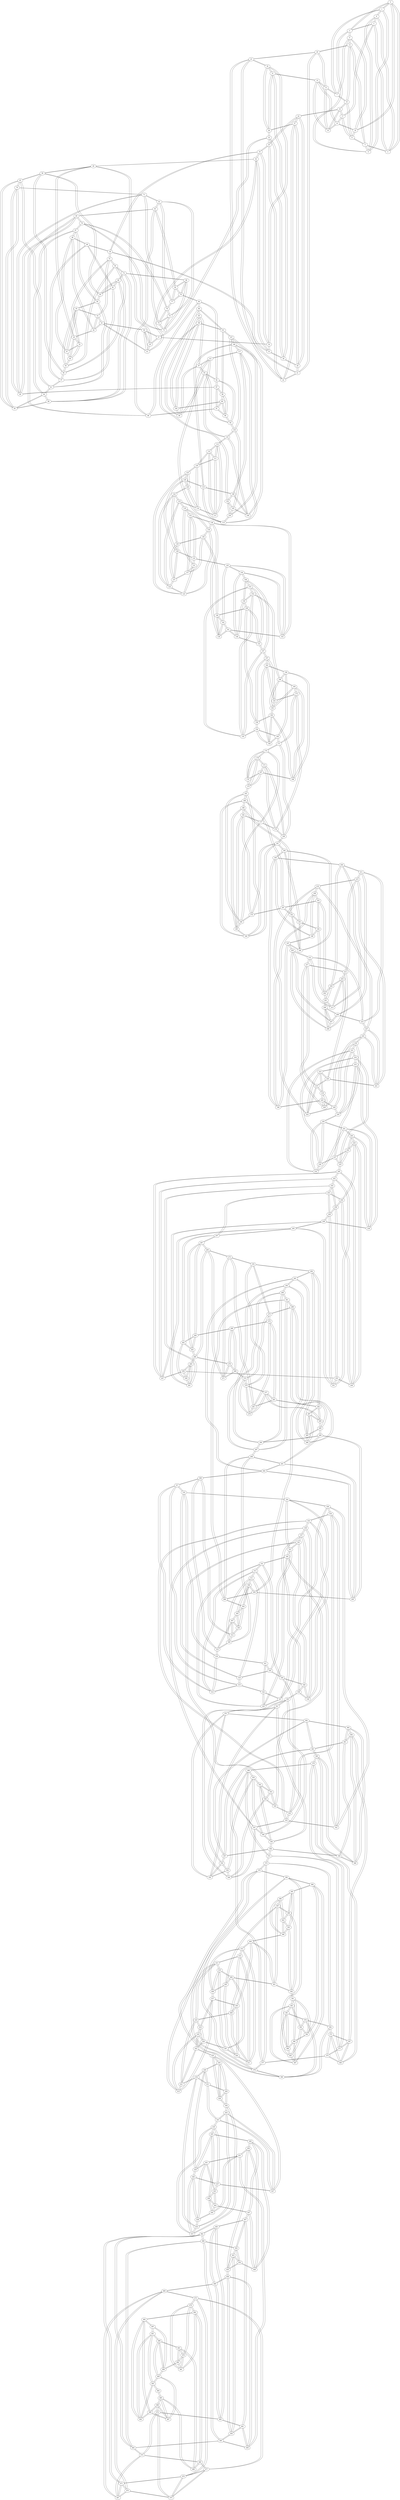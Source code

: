 graph {
0 -- 1
0 -- 2
0 -- 4
0 -- 18
1 -- 0
1 -- 6
1 -- 7
1 -- 8
2 -- 0
2 -- 3
2 -- 6
2 -- 9
3 -- 2
3 -- 4
3 -- 8
3 -- 17
4 -- 3
4 -- 0
4 -- 5
4 -- 8
5 -- 4
5 -- 6
5 -- 11
5 -- 12
6 -- 5
6 -- 2
6 -- 1
6 -- 8
7 -- 1
7 -- 9
7 -- 10
7 -- 13
8 -- 4
8 -- 3
8 -- 6
8 -- 1
9 -- 7
9 -- 2
9 -- 12
9 -- 18
10 -- 7
10 -- 11
10 -- 12
10 -- 16
11 -- 5
11 -- 10
11 -- 17
11 -- 18
12 -- 10
12 -- 9
12 -- 5
12 -- 20
13 -- 7
13 -- 15
13 -- 19
13 -- 20
14 -- 15
14 -- 17
14 -- 18
14 -- 19
15 -- 13
15 -- 14
15 -- 19
15 -- 31
16 -- 10
16 -- 17
16 -- 19
16 -- 24
17 -- 11
17 -- 16
17 -- 3
17 -- 14
18 -- 0
18 -- 14
18 -- 9
18 -- 11
19 -- 16
19 -- 14
19 -- 15
19 -- 13
20 -- 13
20 -- 12
20 -- 21
20 -- 23
21 -- 20
21 -- 22
21 -- 23
21 -- 29
22 -- 21
22 -- 23
22 -- 25
22 -- 27
23 -- 20
23 -- 22
23 -- 21
23 -- 30
24 -- 16
24 -- 25
24 -- 27
24 -- 29
25 -- 24
25 -- 22
25 -- 32
25 -- 35
26 -- 27
26 -- 30
26 -- 31
26 -- 32
27 -- 24
27 -- 22
27 -- 26
27 -- 29
28 -- 29
28 -- 31
28 -- 32
28 -- 33
29 -- 28
29 -- 24
29 -- 21
29 -- 27
30 -- 26
30 -- 23
30 -- 31
30 -- 34
31 -- 15
31 -- 26
31 -- 30
31 -- 28
32 -- 25
32 -- 26
32 -- 28
32 -- 37
33 -- 28
33 -- 34
33 -- 38
33 -- 42
34 -- 33
34 -- 30
34 -- 35
34 -- 37
35 -- 34
35 -- 25
35 -- 38
35 -- 42
36 -- 37
36 -- 39
36 -- 41
36 -- 43
37 -- 36
37 -- 32
37 -- 34
37 -- 39
38 -- 35
38 -- 33
38 -- 49
38 -- 51
39 -- 36
39 -- 37
39 -- 40
39 -- 41
40 -- 39
40 -- 42
40 -- 45
40 -- 58
41 -- 39
41 -- 36
41 -- 42
41 -- 43
42 -- 33
42 -- 40
42 -- 41
42 -- 35
43 -- 36
43 -- 41
43 -- 44
43 -- 53
44 -- 43
44 -- 45
44 -- 48
44 -- 53
45 -- 40
45 -- 44
45 -- 46
45 -- 52
46 -- 45
46 -- 47
46 -- 52
46 -- 54
47 -- 46
47 -- 48
47 -- 52
47 -- 55
48 -- 47
48 -- 44
48 -- 49
48 -- 67
49 -- 38
49 -- 48
49 -- 57
49 -- 62
50 -- 51
50 -- 54
50 -- 56
50 -- 72
51 -- 50
51 -- 38
51 -- 52
51 -- 53
52 -- 51
52 -- 47
52 -- 45
52 -- 46
53 -- 51
53 -- 43
53 -- 44
53 -- 55
54 -- 46
54 -- 50
54 -- 55
54 -- 56
55 -- 47
55 -- 53
55 -- 54
55 -- 60
56 -- 50
56 -- 54
56 -- 57
56 -- 58
57 -- 56
57 -- 49
57 -- 61
57 -- 62
58 -- 56
58 -- 40
58 -- 59
58 -- 63
59 -- 58
59 -- 60
59 -- 62
59 -- 66
60 -- 59
60 -- 55
60 -- 61
60 -- 67
61 -- 60
61 -- 57
61 -- 63
61 -- 64
62 -- 57
62 -- 59
62 -- 49
62 -- 66
63 -- 58
63 -- 61
63 -- 65
63 -- 70
64 -- 61
64 -- 65
64 -- 67
64 -- 68
65 -- 64
65 -- 63
65 -- 68
65 -- 70
66 -- 59
66 -- 62
66 -- 68
66 -- 72
67 -- 64
67 -- 60
67 -- 48
67 -- 76
68 -- 65
68 -- 66
68 -- 64
68 -- 72
69 -- 70
69 -- 71
69 -- 85
69 -- 87
70 -- 63
70 -- 69
70 -- 65
70 -- 71
71 -- 69
71 -- 70
71 -- 75
71 -- 81
72 -- 50
72 -- 66
72 -- 68
72 -- 80
73 -- 74
73 -- 75
73 -- 76
73 -- 80
74 -- 73
74 -- 75
74 -- 78
74 -- 81
75 -- 73
75 -- 74
75 -- 71
75 -- 78
76 -- 73
76 -- 67
76 -- 78
76 -- 85
77 -- 78
77 -- 79
77 -- 81
77 -- 82
78 -- 76
78 -- 77
78 -- 74
78 -- 75
79 -- 77
79 -- 80
79 -- 82
79 -- 84
80 -- 73
80 -- 72
80 -- 79
80 -- 82
81 -- 77
81 -- 74
81 -- 71
81 -- 83
82 -- 77
82 -- 79
82 -- 80
82 -- 83
83 -- 81
83 -- 82
83 -- 85
83 -- 86
84 -- 79
84 -- 86
84 -- 92
84 -- 96
85 -- 83
85 -- 76
85 -- 69
85 -- 86
86 -- 85
86 -- 84
86 -- 83
86 -- 91
87 -- 69
87 -- 88
87 -- 91
87 -- 92
88 -- 87
88 -- 89
88 -- 90
88 -- 101
89 -- 88
89 -- 90
89 -- 91
89 -- 94
90 -- 88
90 -- 89
90 -- 91
90 -- 100
91 -- 87
91 -- 89
91 -- 86
91 -- 90
92 -- 87
92 -- 84
92 -- 93
92 -- 94
93 -- 92
93 -- 94
93 -- 97
93 -- 98
94 -- 92
94 -- 89
94 -- 93
94 -- 103
95 -- 96
95 -- 97
95 -- 99
95 -- 100
96 -- 95
96 -- 84
96 -- 98
96 -- 101
97 -- 93
97 -- 95
97 -- 98
97 -- 121
98 -- 93
98 -- 96
98 -- 97
98 -- 100
99 -- 95
99 -- 100
99 -- 101
99 -- 102
100 -- 95
100 -- 99
100 -- 90
100 -- 98
101 -- 99
101 -- 96
101 -- 88
101 -- 107
102 -- 99
102 -- 104
102 -- 105
102 -- 108
103 -- 94
103 -- 105
103 -- 107
103 -- 116
104 -- 102
104 -- 105
104 -- 107
104 -- 115
105 -- 103
105 -- 104
105 -- 102
105 -- 109
106 -- 107
106 -- 109
106 -- 110
106 -- 117
107 -- 103
107 -- 104
107 -- 101
107 -- 106
108 -- 102
108 -- 109
108 -- 110
108 -- 117
109 -- 106
109 -- 108
109 -- 105
109 -- 116
110 -- 108
110 -- 106
110 -- 115
110 -- 129
111 -- 112
111 -- 113
111 -- 114
111 -- 120
112 -- 111
112 -- 113
112 -- 114
112 -- 116
113 -- 111
113 -- 112
113 -- 114
113 -- 119
114 -- 111
114 -- 112
114 -- 113
114 -- 120
115 -- 110
115 -- 104
115 -- 117
115 -- 121
116 -- 109
116 -- 103
116 -- 112
116 -- 121
117 -- 108
117 -- 106
117 -- 115
117 -- 121
118 -- 119
118 -- 122
118 -- 124
118 -- 135
119 -- 113
119 -- 118
119 -- 120
119 -- 126
120 -- 111
120 -- 114
120 -- 119
120 -- 125
121 -- 116
121 -- 115
121 -- 97
121 -- 117
122 -- 118
122 -- 124
122 -- 126
122 -- 130
123 -- 124
123 -- 125
123 -- 131
123 -- 134
124 -- 118
124 -- 123
124 -- 122
124 -- 127
125 -- 123
125 -- 120
125 -- 126
125 -- 129
126 -- 125
126 -- 119
126 -- 122
126 -- 129
127 -- 124
127 -- 128
127 -- 130
127 -- 137
128 -- 127
128 -- 129
128 -- 130
128 -- 133
129 -- 128
129 -- 126
129 -- 110
129 -- 125
130 -- 128
130 -- 127
130 -- 122
130 -- 136
131 -- 123
131 -- 133
131 -- 135
131 -- 137
132 -- 133
132 -- 135
132 -- 137
132 -- 138
133 -- 131
133 -- 128
133 -- 132
133 -- 145
134 -- 123
134 -- 135
134 -- 136
134 -- 138
135 -- 118
135 -- 132
135 -- 131
135 -- 134
136 -- 130
136 -- 134
136 -- 137
136 -- 140
137 -- 136
137 -- 132
137 -- 131
137 -- 127
138 -- 132
138 -- 134
138 -- 139
138 -- 143
139 -- 138
139 -- 140
139 -- 141
139 -- 142
140 -- 136
140 -- 139
140 -- 142
140 -- 149
141 -- 139
141 -- 142
141 -- 143
141 -- 146
142 -- 140
142 -- 139
142 -- 141
142 -- 145
143 -- 138
143 -- 141
143 -- 144
143 -- 145
144 -- 143
144 -- 145
144 -- 146
144 -- 148
145 -- 133
145 -- 144
145 -- 142
145 -- 143
146 -- 141
146 -- 144
146 -- 150
146 -- 151
147 -- 148
147 -- 151
147 -- 155
147 -- 157
148 -- 147
148 -- 144
148 -- 150
148 -- 153
149 -- 140
149 -- 150
149 -- 151
149 -- 156
150 -- 149
150 -- 148
150 -- 146
150 -- 152
151 -- 147
151 -- 146
151 -- 149
151 -- 153
152 -- 150
152 -- 153
152 -- 155
152 -- 166
153 -- 152
153 -- 151
153 -- 148
153 -- 155
154 -- 155
154 -- 156
154 -- 158
154 -- 160
155 -- 154
155 -- 152
155 -- 153
155 -- 147
156 -- 154
156 -- 149
156 -- 157
156 -- 164
157 -- 147
157 -- 156
157 -- 161
157 -- 162
158 -- 154
158 -- 160
158 -- 162
158 -- 164
159 -- 160
159 -- 162
159 -- 166
159 -- 168
160 -- 154
160 -- 159
160 -- 158
160 -- 171
161 -- 157
161 -- 162
161 -- 163
161 -- 172
162 -- 159
162 -- 161
162 -- 158
162 -- 157
163 -- 161
163 -- 164
163 -- 165
163 -- 166
164 -- 158
164 -- 163
164 -- 156
164 -- 168
165 -- 163
165 -- 166
165 -- 168
165 -- 172
166 -- 159
166 -- 152
166 -- 163
166 -- 165
167 -- 168
167 -- 173
167 -- 175
167 -- 176
168 -- 164
168 -- 167
168 -- 165
168 -- 159
169 -- 170
169 -- 171
169 -- 173
169 -- 181
170 -- 169
170 -- 172
170 -- 173
170 -- 177
171 -- 169
171 -- 160
171 -- 172
171 -- 174
172 -- 171
172 -- 170
172 -- 161
172 -- 165
173 -- 167
173 -- 169
173 -- 170
173 -- 178
174 -- 171
174 -- 176
174 -- 177
174 -- 178
175 -- 167
175 -- 176
175 -- 178
175 -- 183
176 -- 175
176 -- 174
176 -- 167
176 -- 178
177 -- 174
177 -- 170
177 -- 180
177 -- 182
178 -- 173
178 -- 176
178 -- 174
178 -- 175
179 -- 180
179 -- 181
179 -- 182
179 -- 187
180 -- 177
180 -- 179
180 -- 183
180 -- 185
181 -- 169
181 -- 179
181 -- 184
181 -- 190
182 -- 179
182 -- 177
182 -- 185
182 -- 186
183 -- 175
183 -- 180
183 -- 184
183 -- 188
184 -- 183
184 -- 181
184 -- 185
184 -- 188
185 -- 180
185 -- 184
185 -- 182
185 -- 186
186 -- 185
186 -- 182
186 -- 188
186 -- 192
187 -- 179
187 -- 188
187 -- 192
187 -- 193
188 -- 186
188 -- 187
188 -- 184
188 -- 183
189 -- 190
189 -- 191
189 -- 192
189 -- 197
190 -- 181
190 -- 189
190 -- 191
190 -- 195
191 -- 189
191 -- 190
191 -- 192
191 -- 194
192 -- 187
192 -- 191
192 -- 186
192 -- 189
193 -- 187
193 -- 194
193 -- 199
193 -- 202
194 -- 193
194 -- 191
194 -- 198
194 -- 202
195 -- 190
195 -- 196
195 -- 198
195 -- 204
196 -- 195
196 -- 197
196 -- 199
196 -- 225
197 -- 189
197 -- 196
197 -- 198
197 -- 205
198 -- 194
198 -- 197
198 -- 195
198 -- 199
199 -- 196
199 -- 198
199 -- 193
199 -- 216
200 -- 201
200 -- 202
200 -- 203
200 -- 204
201 -- 200
201 -- 202
201 -- 209
201 -- 213
202 -- 201
202 -- 193
202 -- 194
202 -- 200
203 -- 200
203 -- 206
203 -- 213
203 -- 214
204 -- 195
204 -- 200
204 -- 211
204 -- 213
205 -- 197
205 -- 206
205 -- 207
205 -- 212
206 -- 203
206 -- 205
206 -- 207
206 -- 209
207 -- 205
207 -- 206
207 -- 208
207 -- 209
208 -- 207
208 -- 209
208 -- 210
208 -- 211
209 -- 208
209 -- 206
209 -- 201
209 -- 207
210 -- 208
210 -- 211
210 -- 212
210 -- 227
211 -- 208
211 -- 210
211 -- 204
211 -- 215
212 -- 205
212 -- 210
212 -- 213
212 -- 217
213 -- 204
213 -- 201
213 -- 203
213 -- 212
214 -- 203
214 -- 215
214 -- 217
214 -- 220
215 -- 211
215 -- 214
215 -- 216
215 -- 221
216 -- 199
216 -- 215
216 -- 222
216 -- 227
217 -- 214
217 -- 212
217 -- 219
217 -- 226
218 -- 219
218 -- 223
218 -- 225
218 -- 226
219 -- 217
219 -- 218
219 -- 220
219 -- 222
220 -- 219
220 -- 214
220 -- 221
220 -- 223
221 -- 215
221 -- 220
221 -- 224
221 -- 227
222 -- 219
222 -- 216
222 -- 223
222 -- 228
223 -- 218
223 -- 220
223 -- 222
223 -- 233
224 -- 221
224 -- 226
224 -- 227
224 -- 230
225 -- 218
225 -- 196
225 -- 226
225 -- 228
226 -- 218
226 -- 224
226 -- 217
226 -- 225
227 -- 216
227 -- 210
227 -- 224
227 -- 221
228 -- 225
228 -- 222
228 -- 229
228 -- 230
229 -- 228
229 -- 230
229 -- 231
229 -- 238
230 -- 229
230 -- 228
230 -- 224
230 -- 231
231 -- 229
231 -- 230
231 -- 232
231 -- 234
232 -- 231
232 -- 236
232 -- 238
232 -- 241
233 -- 223
233 -- 234
233 -- 237
233 -- 239
234 -- 233
234 -- 231
234 -- 235
234 -- 236
235 -- 234
235 -- 237
235 -- 242
235 -- 245
236 -- 232
236 -- 234
236 -- 237
236 -- 238
237 -- 233
237 -- 235
237 -- 236
237 -- 242
238 -- 232
238 -- 229
238 -- 236
238 -- 241
239 -- 233
239 -- 240
239 -- 241
239 -- 249
240 -- 239
240 -- 241
240 -- 242
240 -- 243
241 -- 239
241 -- 238
241 -- 240
241 -- 232
242 -- 237
242 -- 240
242 -- 235
242 -- 243
243 -- 242
243 -- 240
243 -- 244
243 -- 246
244 -- 243
244 -- 246
244 -- 253
244 -- 256
245 -- 235
245 -- 246
245 -- 247
245 -- 252
246 -- 245
246 -- 243
246 -- 244
246 -- 255
247 -- 245
247 -- 250
247 -- 252
247 -- 258
248 -- 249
248 -- 251
248 -- 253
248 -- 256
249 -- 248
249 -- 239
249 -- 250
249 -- 261
250 -- 249
250 -- 247
250 -- 251
250 -- 257
251 -- 250
251 -- 248
251 -- 252
251 -- 255
252 -- 245
252 -- 251
252 -- 247
252 -- 254
253 -- 248
253 -- 244
253 -- 254
253 -- 257
254 -- 253
254 -- 252
254 -- 256
254 -- 261
255 -- 246
255 -- 251
255 -- 256
255 -- 258
256 -- 255
256 -- 244
256 -- 248
256 -- 254
257 -- 253
257 -- 250
257 -- 262
257 -- 267
258 -- 247
258 -- 255
258 -- 259
258 -- 260
259 -- 258
259 -- 260
259 -- 261
259 -- 262
260 -- 259
260 -- 258
260 -- 261
260 -- 266
261 -- 254
261 -- 249
261 -- 259
261 -- 260
262 -- 259
262 -- 257
262 -- 263
262 -- 264
263 -- 262
263 -- 264
263 -- 266
263 -- 267
264 -- 262
264 -- 263
264 -- 267
264 -- 268
265 -- 266
265 -- 267
265 -- 271
265 -- 273
266 -- 263
266 -- 265
266 -- 260
266 -- 270
267 -- 264
267 -- 263
267 -- 257
267 -- 265
268 -- 264
268 -- 269
268 -- 270
268 -- 272
269 -- 268
269 -- 270
269 -- 271
269 -- 274
270 -- 269
270 -- 268
270 -- 266
270 -- 271
271 -- 270
271 -- 269
271 -- 265
271 -- 273
272 -- 268
272 -- 275
272 -- 281
272 -- 283
273 -- 271
273 -- 265
273 -- 276
273 -- 281
274 -- 269
274 -- 275
274 -- 278
274 -- 279
275 -- 274
275 -- 272
275 -- 276
275 -- 288
276 -- 273
276 -- 275
276 -- 279
276 -- 284
277 -- 278
277 -- 279
277 -- 280
277 -- 283
278 -- 277
278 -- 274
278 -- 279
278 -- 281
279 -- 274
279 -- 276
279 -- 277
279 -- 278
280 -- 277
280 -- 282
280 -- 287
280 -- 290
281 -- 272
281 -- 273
281 -- 278
281 -- 283
282 -- 280
282 -- 283
282 -- 284
282 -- 287
283 -- 282
283 -- 281
283 -- 272
283 -- 277
284 -- 282
284 -- 276
284 -- 285
284 -- 293
285 -- 284
285 -- 286
285 -- 287
285 -- 290
286 -- 285
286 -- 287
286 -- 288
286 -- 293
287 -- 280
287 -- 285
287 -- 286
287 -- 282
288 -- 275
288 -- 286
288 -- 290
288 -- 301
289 -- 290
289 -- 291
289 -- 295
289 -- 300
290 -- 280
290 -- 285
290 -- 289
290 -- 288
291 -- 289
291 -- 292
291 -- 295
291 -- 298
292 -- 291
292 -- 293
292 -- 295
292 -- 308
293 -- 286
293 -- 292
293 -- 284
293 -- 302
294 -- 295
294 -- 296
294 -- 302
294 -- 306
295 -- 289
295 -- 294
295 -- 292
295 -- 291
296 -- 294
296 -- 298
296 -- 301
296 -- 304
297 -- 298
297 -- 299
297 -- 300
297 -- 301
298 -- 296
298 -- 291
298 -- 297
298 -- 309
299 -- 297
299 -- 300
299 -- 301
299 -- 302
300 -- 299
300 -- 297
300 -- 289
300 -- 302
301 -- 288
301 -- 297
301 -- 299
301 -- 296
302 -- 299
302 -- 294
302 -- 293
302 -- 300
303 -- 304
303 -- 305
303 -- 307
303 -- 312
304 -- 296
304 -- 303
304 -- 305
304 -- 306
305 -- 304
305 -- 303
305 -- 306
305 -- 307
306 -- 304
306 -- 294
306 -- 305
306 -- 311
307 -- 303
307 -- 305
307 -- 310
307 -- 312
308 -- 292
308 -- 310
308 -- 312
308 -- 317
309 -- 298
309 -- 310
309 -- 311
309 -- 312
310 -- 308
310 -- 309
310 -- 307
310 -- 319
311 -- 306
311 -- 309
311 -- 313
311 -- 318
312 -- 303
312 -- 309
312 -- 307
312 -- 308
313 -- 311
313 -- 314
313 -- 321
313 -- 331
314 -- 313
314 -- 315
314 -- 317
314 -- 319
315 -- 314
315 -- 317
315 -- 318
315 -- 322
316 -- 317
316 -- 318
316 -- 319
316 -- 324
317 -- 315
317 -- 316
317 -- 314
317 -- 308
318 -- 316
318 -- 311
318 -- 315
318 -- 320
319 -- 316
319 -- 310
319 -- 314
319 -- 321
320 -- 318
320 -- 321
320 -- 323
320 -- 329
321 -- 320
321 -- 319
321 -- 313
321 -- 322
322 -- 315
322 -- 321
322 -- 325
322 -- 327
323 -- 320
323 -- 324
323 -- 326
323 -- 341
324 -- 316
324 -- 323
324 -- 327
324 -- 328
325 -- 322
325 -- 326
325 -- 327
325 -- 331
326 -- 323
326 -- 325
326 -- 331
326 -- 332
327 -- 324
327 -- 322
327 -- 325
327 -- 328
328 -- 324
328 -- 327
328 -- 332
328 -- 334
329 -- 320
329 -- 330
329 -- 331
329 -- 340
330 -- 329
330 -- 334
330 -- 335
330 -- 345
331 -- 329
331 -- 313
331 -- 325
331 -- 326
332 -- 326
332 -- 328
332 -- 334
332 -- 335
333 -- 334
333 -- 335
333 -- 336
333 -- 339
334 -- 333
334 -- 332
334 -- 330
334 -- 328
335 -- 332
335 -- 330
335 -- 333
335 -- 347
336 -- 333
336 -- 338
336 -- 339
336 -- 340
337 -- 338
337 -- 339
337 -- 341
337 -- 345
338 -- 336
338 -- 337
338 -- 340
338 -- 349
339 -- 337
339 -- 336
339 -- 333
339 -- 347
340 -- 336
340 -- 329
340 -- 338
340 -- 341
341 -- 337
341 -- 323
341 -- 340
341 -- 343
342 -- 343
342 -- 344
342 -- 355
342 -- 356
343 -- 342
343 -- 341
343 -- 344
343 -- 345
344 -- 343
344 -- 342
344 -- 345
344 -- 346
345 -- 343
345 -- 330
345 -- 344
345 -- 337
346 -- 344
346 -- 347
346 -- 349
346 -- 352
347 -- 346
347 -- 335
347 -- 339
347 -- 348
348 -- 347
348 -- 349
348 -- 355
348 -- 356
349 -- 338
349 -- 348
349 -- 346
349 -- 351
350 -- 351
350 -- 352
350 -- 353
350 -- 354
351 -- 349
351 -- 350
351 -- 353
351 -- 356
352 -- 350
352 -- 346
352 -- 354
352 -- 355
353 -- 350
353 -- 351
353 -- 354
353 -- 362
354 -- 350
354 -- 352
354 -- 353
354 -- 357
355 -- 352
355 -- 342
355 -- 348
355 -- 368
356 -- 348
356 -- 342
356 -- 351
356 -- 358
357 -- 354
357 -- 358
357 -- 362
357 -- 363
358 -- 356
358 -- 357
358 -- 359
358 -- 372
359 -- 358
359 -- 360
359 -- 361
359 -- 366
360 -- 359
360 -- 363
360 -- 366
360 -- 370
361 -- 359
361 -- 363
361 -- 364
361 -- 365
362 -- 353
362 -- 357
362 -- 363
362 -- 365
363 -- 362
363 -- 357
363 -- 361
363 -- 360
364 -- 361
364 -- 365
364 -- 366
364 -- 367
365 -- 362
365 -- 361
365 -- 364
365 -- 366
366 -- 359
366 -- 360
366 -- 365
366 -- 364
367 -- 364
367 -- 369
367 -- 371
367 -- 373
368 -- 355
368 -- 370
368 -- 372
368 -- 377
369 -- 367
369 -- 370
369 -- 373
369 -- 375
370 -- 369
370 -- 368
370 -- 360
370 -- 371
371 -- 370
371 -- 367
371 -- 372
371 -- 375
372 -- 371
372 -- 368
372 -- 358
372 -- 374
373 -- 369
373 -- 367
373 -- 375
373 -- 382
374 -- 372
374 -- 376
374 -- 377
374 -- 382
375 -- 373
375 -- 369
375 -- 371
375 -- 377
376 -- 374
376 -- 378
376 -- 380
376 -- 390
377 -- 374
377 -- 368
377 -- 375
377 -- 378
378 -- 377
378 -- 376
378 -- 380
378 -- 390
379 -- 380
379 -- 381
379 -- 382
379 -- 384
380 -- 379
380 -- 376
380 -- 378
380 -- 382
381 -- 379
381 -- 383
381 -- 385
381 -- 388
382 -- 373
382 -- 374
382 -- 380
382 -- 379
383 -- 381
383 -- 384
383 -- 387
383 -- 391
384 -- 383
384 -- 379
384 -- 385
384 -- 392
385 -- 384
385 -- 381
385 -- 387
385 -- 388
386 -- 387
386 -- 388
386 -- 391
386 -- 392
387 -- 383
387 -- 386
387 -- 385
387 -- 389
388 -- 386
388 -- 381
388 -- 385
388 -- 390
389 -- 387
389 -- 390
389 -- 392
389 -- 395
390 -- 376
390 -- 389
390 -- 388
390 -- 378
391 -- 386
391 -- 383
391 -- 392
391 -- 394
392 -- 386
392 -- 384
392 -- 389
392 -- 391
393 -- 394
393 -- 395
393 -- 396
393 -- 402
394 -- 391
394 -- 393
394 -- 399
394 -- 401
395 -- 393
395 -- 389
395 -- 398
395 -- 399
396 -- 393
396 -- 398
396 -- 400
396 -- 402
397 -- 398
397 -- 399
397 -- 401
397 -- 405
398 -- 396
398 -- 395
398 -- 397
398 -- 402
399 -- 394
399 -- 395
399 -- 397
399 -- 402
400 -- 396
400 -- 401
400 -- 403
400 -- 412
401 -- 394
401 -- 397
401 -- 400
401 -- 406
402 -- 396
402 -- 399
402 -- 393
402 -- 398
403 -- 400
403 -- 404
403 -- 408
403 -- 417
404 -- 403
404 -- 405
404 -- 407
404 -- 411
405 -- 397
405 -- 404
405 -- 406
405 -- 409
406 -- 401
406 -- 405
406 -- 407
406 -- 410
407 -- 406
407 -- 404
407 -- 410
407 -- 420
408 -- 403
408 -- 411
408 -- 414
408 -- 419
409 -- 405
409 -- 410
409 -- 412
409 -- 417
410 -- 407
410 -- 406
410 -- 409
410 -- 413
411 -- 408
411 -- 404
411 -- 412
411 -- 414
412 -- 411
412 -- 400
412 -- 409
412 -- 414
413 -- 410
413 -- 414
413 -- 415
413 -- 419
414 -- 411
414 -- 413
414 -- 412
414 -- 408
415 -- 413
415 -- 417
415 -- 418
415 -- 421
416 -- 417
416 -- 418
416 -- 419
416 -- 420
417 -- 415
417 -- 409
417 -- 403
417 -- 416
418 -- 416
418 -- 415
418 -- 420
418 -- 422
419 -- 413
419 -- 416
419 -- 408
419 -- 421
420 -- 416
420 -- 418
420 -- 407
420 -- 422
421 -- 415
421 -- 419
421 -- 422
421 -- 432
422 -- 421
422 -- 418
422 -- 420
422 -- 425
423 -- 424
423 -- 427
423 -- 431
423 -- 435
424 -- 423
424 -- 427
424 -- 434
424 -- 436
425 -- 422
425 -- 426
425 -- 427
425 -- 430
426 -- 425
426 -- 428
426 -- 430
426 -- 436
427 -- 424
427 -- 425
427 -- 423
427 -- 437
428 -- 426
428 -- 430
428 -- 431
428 -- 436
429 -- 430
429 -- 431
429 -- 432
429 -- 439
430 -- 425
430 -- 426
430 -- 428
430 -- 429
431 -- 429
431 -- 428
431 -- 423
431 -- 432
432 -- 429
432 -- 421
432 -- 431
432 -- 434
433 -- 434
433 -- 435
433 -- 436
433 -- 440
434 -- 424
434 -- 433
434 -- 432
434 -- 438
435 -- 433
435 -- 423
435 -- 437
435 -- 445
436 -- 428
436 -- 424
436 -- 433
436 -- 426
437 -- 435
437 -- 427
437 -- 440
437 -- 443
438 -- 434
438 -- 440
438 -- 441
438 -- 444
439 -- 429
439 -- 440
439 -- 441
439 -- 445
440 -- 439
440 -- 433
440 -- 437
440 -- 438
441 -- 438
441 -- 439
441 -- 443
441 -- 451
442 -- 443
442 -- 444
442 -- 446
442 -- 447
443 -- 437
443 -- 441
443 -- 442
443 -- 446
444 -- 442
444 -- 438
444 -- 446
444 -- 451
445 -- 435
445 -- 439
445 -- 446
445 -- 448
446 -- 444
446 -- 443
446 -- 442
446 -- 445
447 -- 442
447 -- 448
447 -- 449
447 -- 457
448 -- 447
448 -- 445
448 -- 449
448 -- 450
449 -- 447
449 -- 448
449 -- 450
449 -- 452
450 -- 448
450 -- 449
450 -- 451
450 -- 455
451 -- 441
451 -- 444
451 -- 450
451 -- 459
452 -- 449
452 -- 453
452 -- 454
452 -- 455
453 -- 452
453 -- 454
453 -- 455
453 -- 456
454 -- 452
454 -- 453
454 -- 457
454 -- 466
455 -- 450
455 -- 452
455 -- 453
455 -- 458
456 -- 453
456 -- 458
456 -- 461
456 -- 465
457 -- 454
457 -- 447
457 -- 461
457 -- 463
458 -- 456
458 -- 455
458 -- 459
458 -- 469
459 -- 458
459 -- 451
459 -- 461
459 -- 465
460 -- 461
460 -- 463
460 -- 469
460 -- 472
461 -- 460
461 -- 457
461 -- 459
461 -- 456
462 -- 463
462 -- 464
462 -- 466
462 -- 471
463 -- 460
463 -- 457
463 -- 462
463 -- 469
464 -- 462
464 -- 465
464 -- 466
464 -- 474
465 -- 459
465 -- 456
465 -- 464
465 -- 466
466 -- 464
466 -- 454
466 -- 462
466 -- 465
467 -- 468
467 -- 470
467 -- 471
467 -- 474
468 -- 467
468 -- 469
468 -- 470
468 -- 473
469 -- 463
469 -- 460
469 -- 458
469 -- 468
470 -- 467
470 -- 468
470 -- 471
470 -- 475
471 -- 462
471 -- 470
471 -- 467
471 -- 476
472 -- 460
472 -- 474
472 -- 475
472 -- 486
473 -- 468
473 -- 476
473 -- 477
473 -- 479
474 -- 472
474 -- 464
474 -- 467
474 -- 480
475 -- 470
475 -- 472
475 -- 476
475 -- 477
476 -- 475
476 -- 473
476 -- 471
476 -- 477
477 -- 473
477 -- 475
477 -- 476
477 -- 480
478 -- 479
478 -- 481
478 -- 483
478 -- 484
479 -- 473
479 -- 478
479 -- 481
479 -- 482
480 -- 477
480 -- 474
480 -- 482
480 -- 488
481 -- 479
481 -- 478
481 -- 482
481 -- 484
482 -- 479
482 -- 480
482 -- 481
482 -- 490
483 -- 478
483 -- 484
483 -- 488
483 -- 496
484 -- 478
484 -- 481
484 -- 483
484 -- 498
485 -- 486
485 -- 487
485 -- 488
485 -- 494
486 -- 472
486 -- 485
486 -- 487
486 -- 489
487 -- 486
487 -- 485
487 -- 489
487 -- 495
488 -- 480
488 -- 485
488 -- 483
489 -- 486
489 -- 487
489 -- 490
489 -- 492
490 -- 482
490 -- 489
490 -- 492
490 -- 497
491 -- 492
491 -- 493
491 -- 496
491 -- 497
492 -- 489
492 -- 490
492 -- 491
492 -- 493
493 -- 491
493 -- 492
493 -- 494
493 -- 495
494 -- 485
494 -- 493
495 -- 487
495 -- 493
495 -- 496
495 -- 498
496 -- 483
496 -- 495
496 -- 491
496 -- 498
497 -- 491
497 -- 490
497 -- 498
498 -- 497
498 -- 484
498 -- 496
498 -- 495
}
